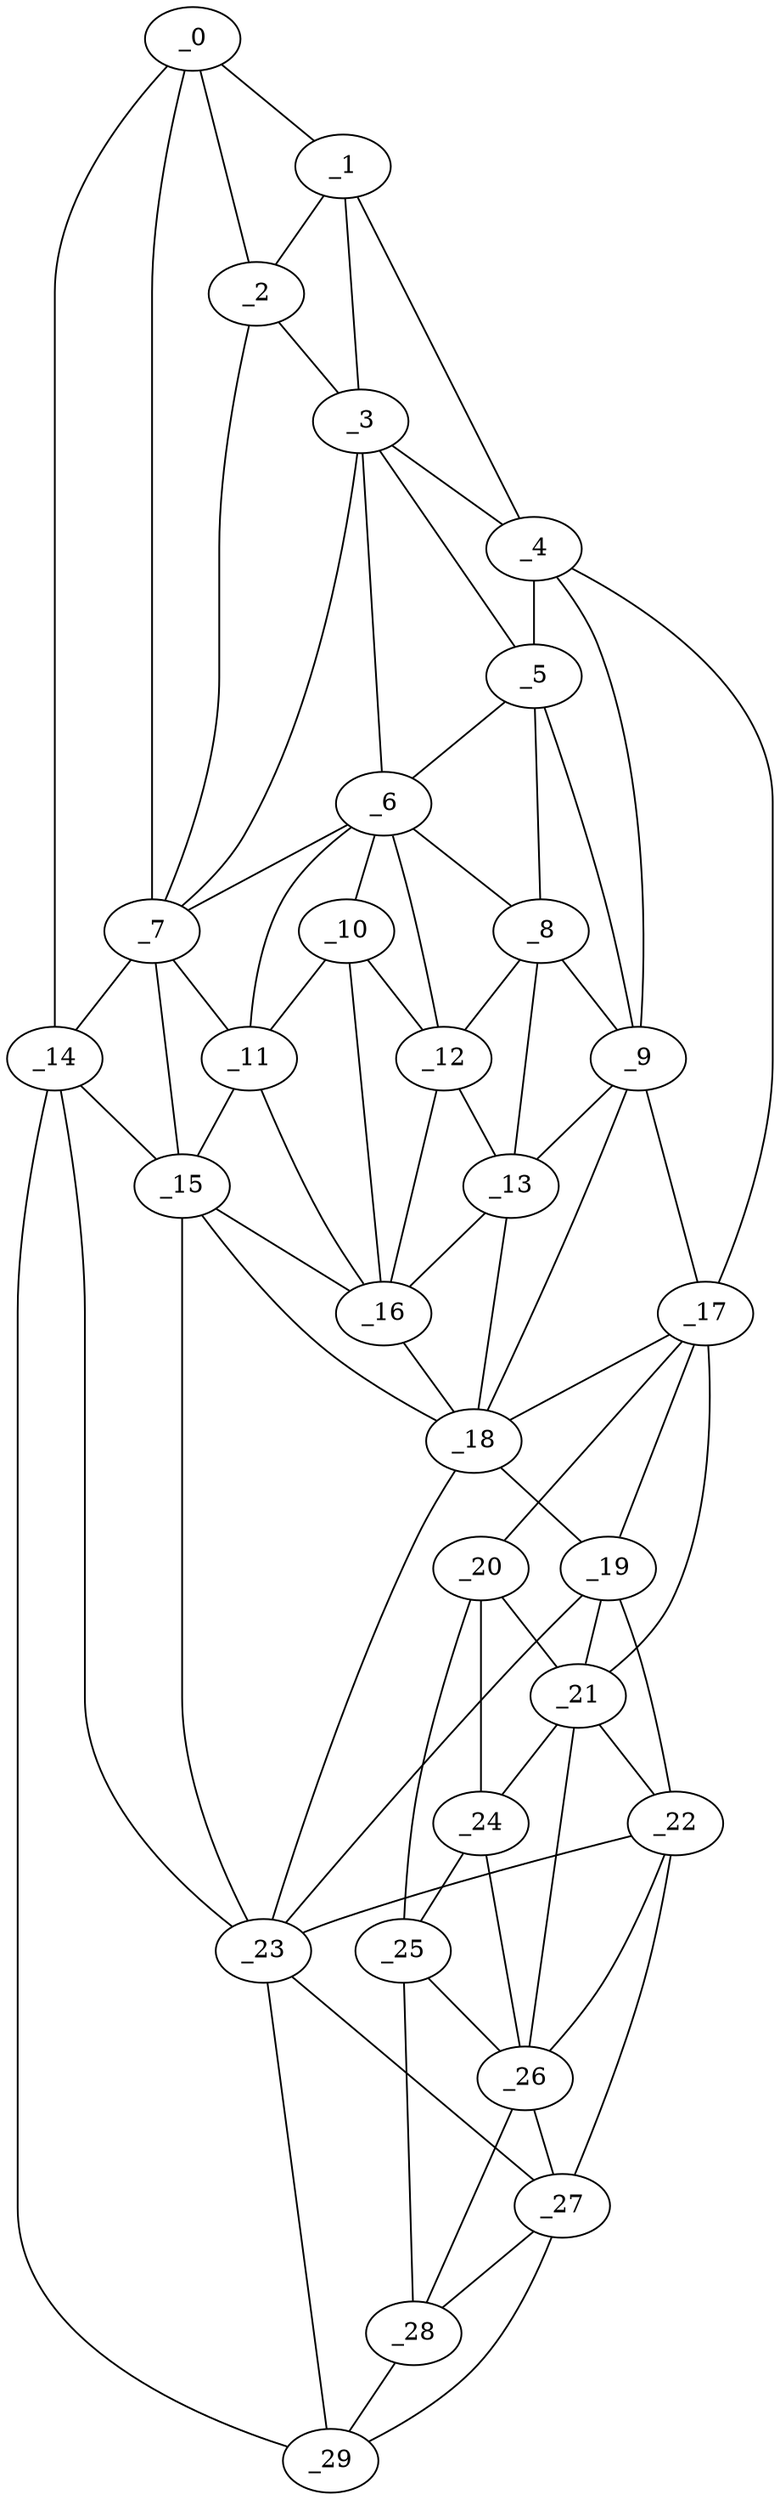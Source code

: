 graph "obj68__120.gxl" {
	_0	 [x=4,
		y=110];
	_1	 [x=8,
		y=100];
	_0 -- _1	 [valence=1];
	_2	 [x=10,
		y=108];
	_0 -- _2	 [valence=2];
	_7	 [x=37,
		y=114];
	_0 -- _7	 [valence=1];
	_14	 [x=48,
		y=119];
	_0 -- _14	 [valence=1];
	_1 -- _2	 [valence=1];
	_3	 [x=14,
		y=94];
	_1 -- _3	 [valence=2];
	_4	 [x=22,
		y=68];
	_1 -- _4	 [valence=1];
	_2 -- _3	 [valence=2];
	_2 -- _7	 [valence=1];
	_3 -- _4	 [valence=2];
	_5	 [x=24,
		y=79];
	_3 -- _5	 [valence=1];
	_6	 [x=37,
		y=93];
	_3 -- _6	 [valence=1];
	_3 -- _7	 [valence=2];
	_4 -- _5	 [valence=1];
	_9	 [x=41,
		y=75];
	_4 -- _9	 [valence=2];
	_17	 [x=65,
		y=28];
	_4 -- _17	 [valence=1];
	_5 -- _6	 [valence=1];
	_8	 [x=38,
		y=83];
	_5 -- _8	 [valence=2];
	_5 -- _9	 [valence=2];
	_6 -- _7	 [valence=2];
	_6 -- _8	 [valence=1];
	_10	 [x=43,
		y=97];
	_6 -- _10	 [valence=2];
	_11	 [x=44,
		y=107];
	_6 -- _11	 [valence=2];
	_12	 [x=45,
		y=88];
	_6 -- _12	 [valence=2];
	_7 -- _11	 [valence=1];
	_7 -- _14	 [valence=1];
	_15	 [x=49,
		y=112];
	_7 -- _15	 [valence=1];
	_8 -- _9	 [valence=2];
	_8 -- _12	 [valence=2];
	_13	 [x=47,
		y=84];
	_8 -- _13	 [valence=2];
	_9 -- _13	 [valence=2];
	_9 -- _17	 [valence=2];
	_18	 [x=67,
		y=79];
	_9 -- _18	 [valence=2];
	_10 -- _11	 [valence=2];
	_10 -- _12	 [valence=2];
	_16	 [x=53,
		y=98];
	_10 -- _16	 [valence=2];
	_11 -- _15	 [valence=1];
	_11 -- _16	 [valence=1];
	_12 -- _13	 [valence=1];
	_12 -- _16	 [valence=2];
	_13 -- _16	 [valence=2];
	_13 -- _18	 [valence=2];
	_14 -- _15	 [valence=2];
	_23	 [x=105,
		y=65];
	_14 -- _23	 [valence=1];
	_29	 [x=127,
		y=67];
	_14 -- _29	 [valence=1];
	_15 -- _16	 [valence=2];
	_15 -- _18	 [valence=2];
	_15 -- _23	 [valence=2];
	_16 -- _18	 [valence=1];
	_17 -- _18	 [valence=2];
	_19	 [x=86,
		y=62];
	_17 -- _19	 [valence=1];
	_20	 [x=88,
		y=8];
	_17 -- _20	 [valence=1];
	_21	 [x=88,
		y=35];
	_17 -- _21	 [valence=1];
	_18 -- _19	 [valence=1];
	_18 -- _23	 [valence=1];
	_19 -- _21	 [valence=2];
	_22	 [x=98,
		y=53];
	_19 -- _22	 [valence=1];
	_19 -- _23	 [valence=2];
	_20 -- _21	 [valence=2];
	_24	 [x=109,
		y=26];
	_20 -- _24	 [valence=1];
	_25	 [x=114,
		y=12];
	_20 -- _25	 [valence=1];
	_21 -- _22	 [valence=1];
	_21 -- _24	 [valence=2];
	_26	 [x=114,
		y=33];
	_21 -- _26	 [valence=2];
	_22 -- _23	 [valence=2];
	_22 -- _26	 [valence=1];
	_27	 [x=114,
		y=59];
	_22 -- _27	 [valence=2];
	_23 -- _27	 [valence=2];
	_23 -- _29	 [valence=1];
	_24 -- _25	 [valence=2];
	_24 -- _26	 [valence=1];
	_25 -- _26	 [valence=2];
	_28	 [x=125,
		y=57];
	_25 -- _28	 [valence=1];
	_26 -- _27	 [valence=2];
	_26 -- _28	 [valence=2];
	_27 -- _28	 [valence=1];
	_27 -- _29	 [valence=2];
	_28 -- _29	 [valence=1];
}
